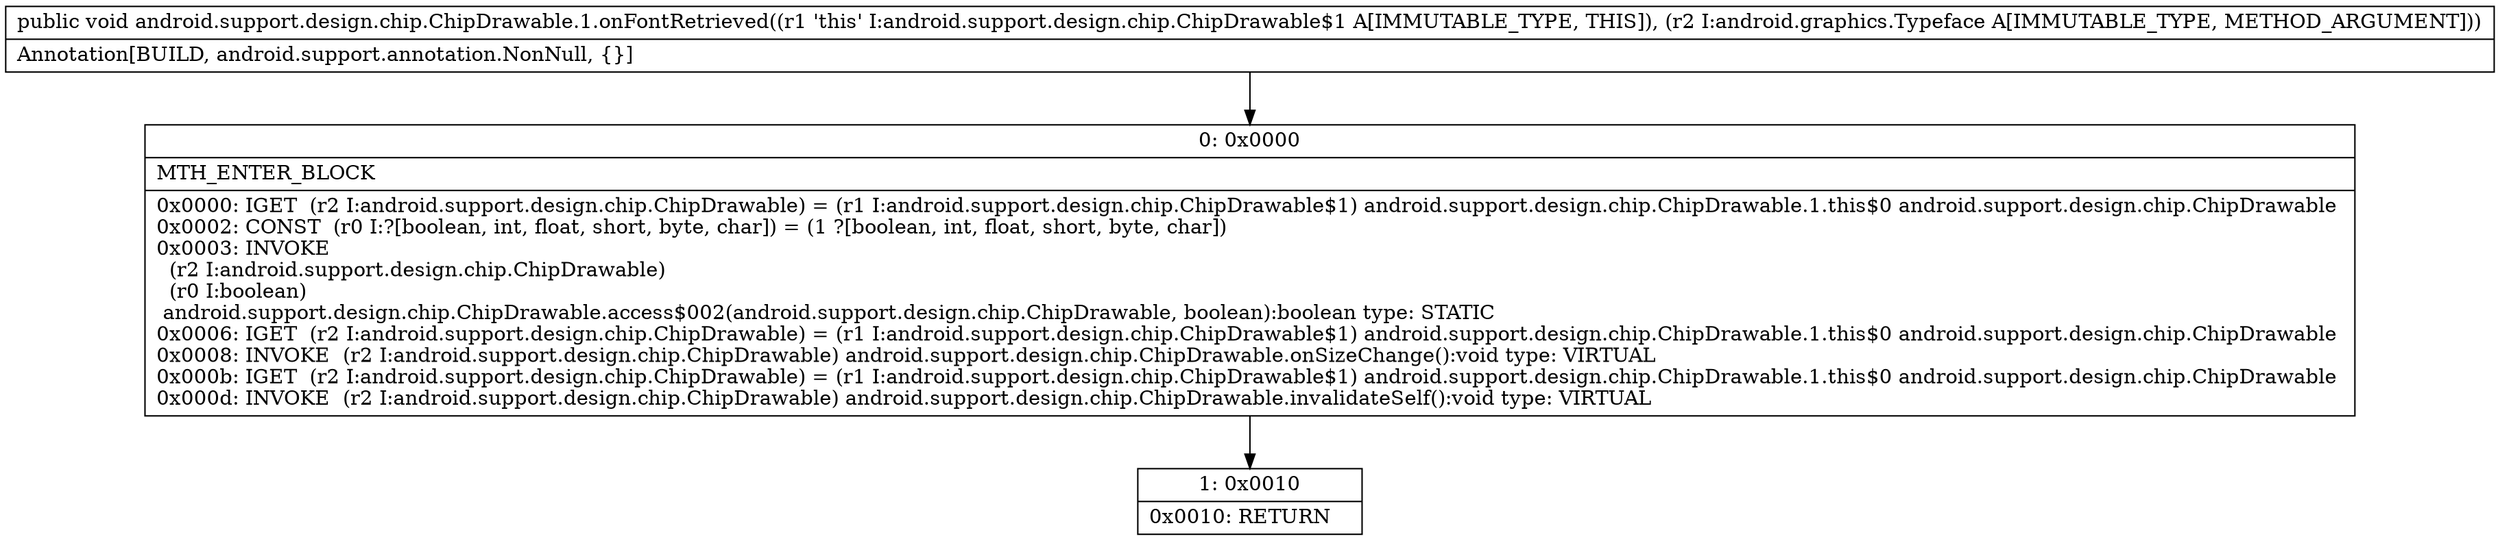 digraph "CFG forandroid.support.design.chip.ChipDrawable.1.onFontRetrieved(Landroid\/graphics\/Typeface;)V" {
Node_0 [shape=record,label="{0\:\ 0x0000|MTH_ENTER_BLOCK\l|0x0000: IGET  (r2 I:android.support.design.chip.ChipDrawable) = (r1 I:android.support.design.chip.ChipDrawable$1) android.support.design.chip.ChipDrawable.1.this$0 android.support.design.chip.ChipDrawable \l0x0002: CONST  (r0 I:?[boolean, int, float, short, byte, char]) = (1 ?[boolean, int, float, short, byte, char]) \l0x0003: INVOKE  \l  (r2 I:android.support.design.chip.ChipDrawable)\l  (r0 I:boolean)\l android.support.design.chip.ChipDrawable.access$002(android.support.design.chip.ChipDrawable, boolean):boolean type: STATIC \l0x0006: IGET  (r2 I:android.support.design.chip.ChipDrawable) = (r1 I:android.support.design.chip.ChipDrawable$1) android.support.design.chip.ChipDrawable.1.this$0 android.support.design.chip.ChipDrawable \l0x0008: INVOKE  (r2 I:android.support.design.chip.ChipDrawable) android.support.design.chip.ChipDrawable.onSizeChange():void type: VIRTUAL \l0x000b: IGET  (r2 I:android.support.design.chip.ChipDrawable) = (r1 I:android.support.design.chip.ChipDrawable$1) android.support.design.chip.ChipDrawable.1.this$0 android.support.design.chip.ChipDrawable \l0x000d: INVOKE  (r2 I:android.support.design.chip.ChipDrawable) android.support.design.chip.ChipDrawable.invalidateSelf():void type: VIRTUAL \l}"];
Node_1 [shape=record,label="{1\:\ 0x0010|0x0010: RETURN   \l}"];
MethodNode[shape=record,label="{public void android.support.design.chip.ChipDrawable.1.onFontRetrieved((r1 'this' I:android.support.design.chip.ChipDrawable$1 A[IMMUTABLE_TYPE, THIS]), (r2 I:android.graphics.Typeface A[IMMUTABLE_TYPE, METHOD_ARGUMENT]))  | Annotation[BUILD, android.support.annotation.NonNull, \{\}]\l}"];
MethodNode -> Node_0;
Node_0 -> Node_1;
}

